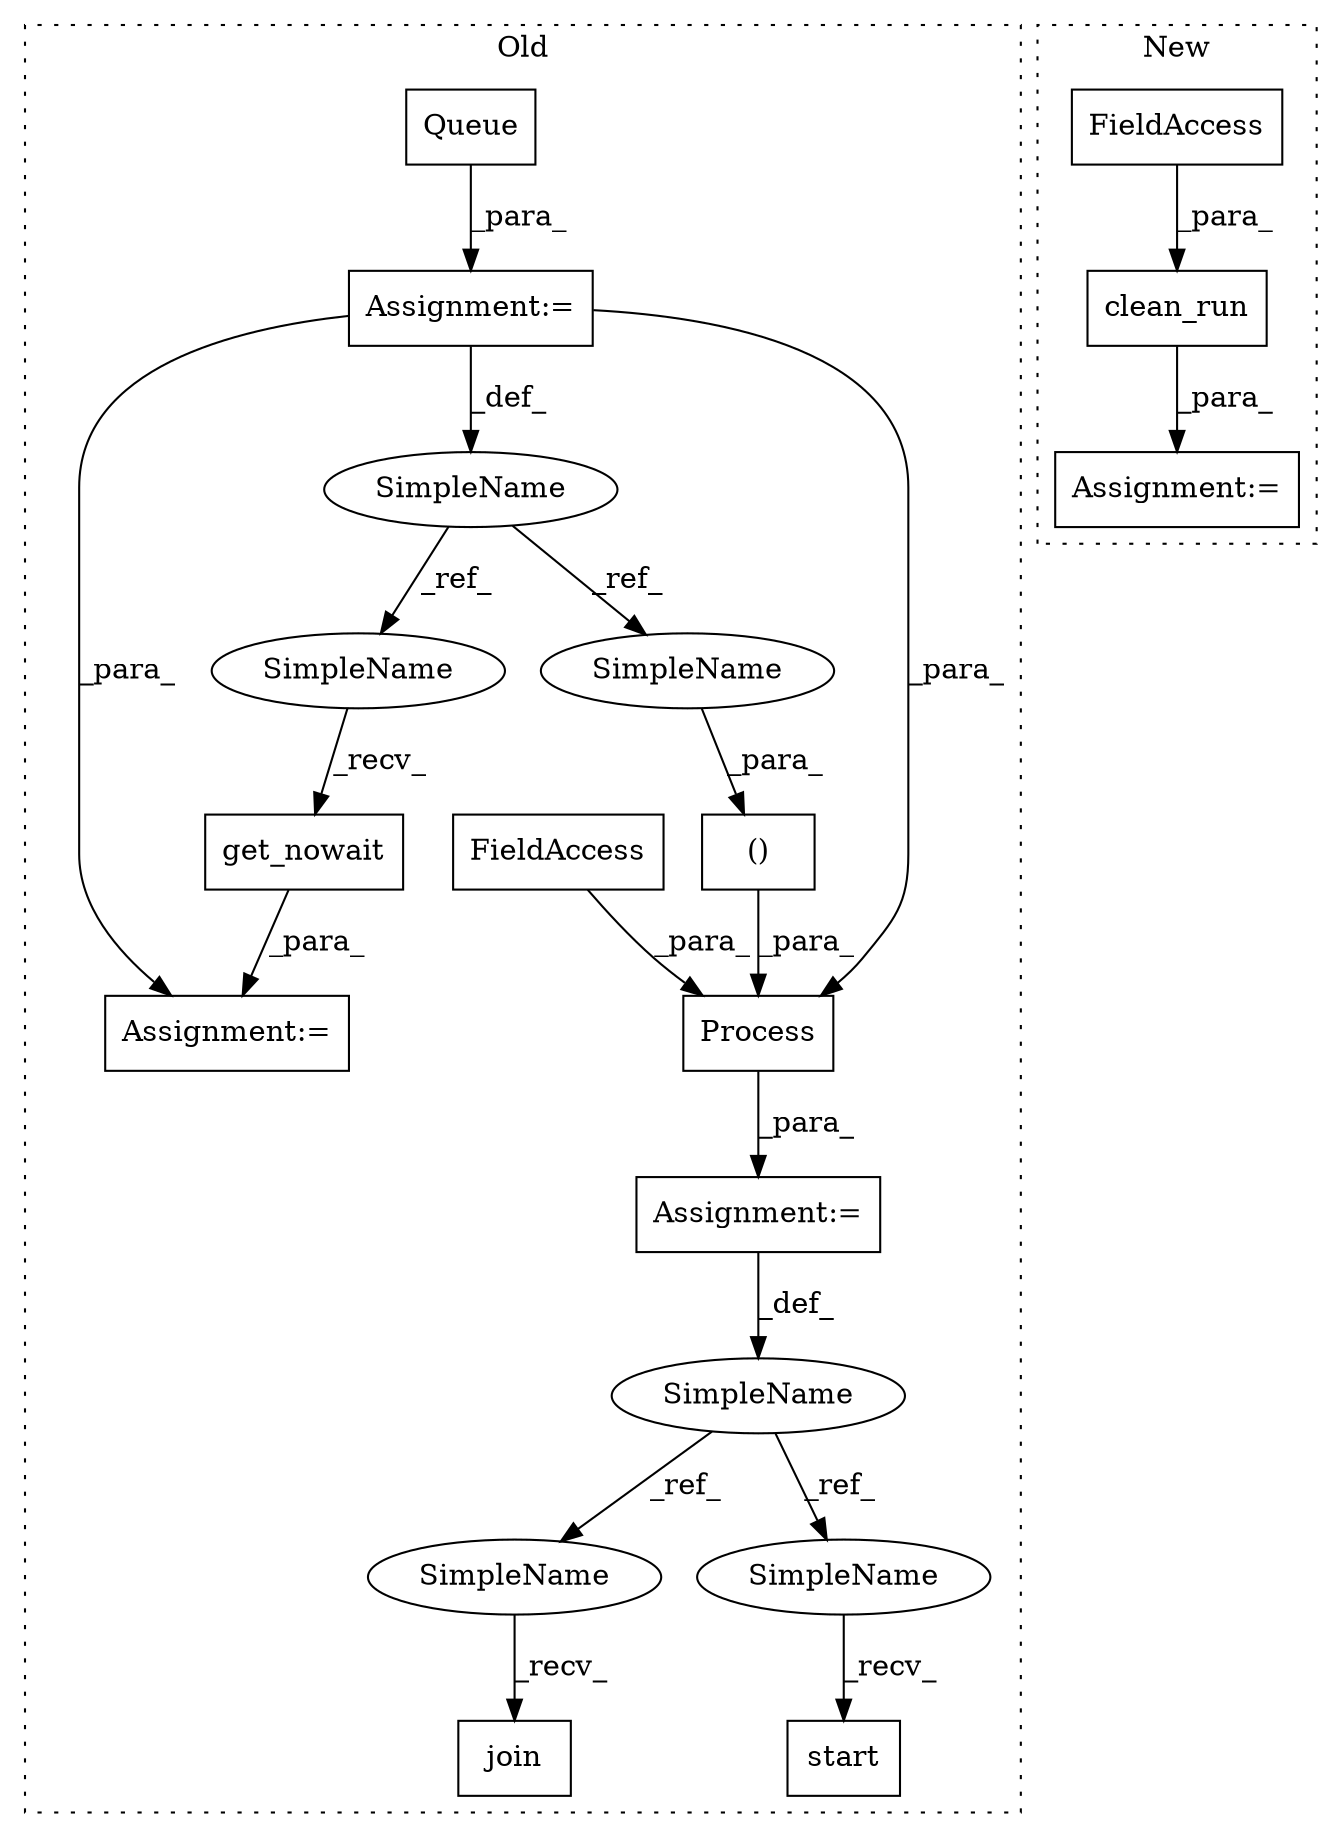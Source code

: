 digraph G {
subgraph cluster0 {
1 [label="()" a="106" s="16182" l="29" shape="box"];
3 [label="SimpleName" a="42" s="16141" l="5" shape="ellipse"];
4 [label="get_nowait" a="32" s="16327" l="12" shape="box"];
5 [label="start" a="32" s="16221" l="7" shape="box"];
6 [label="Process" a="32" s="16162,16211" l="8,2" shape="box"];
7 [label="FieldAccess" a="22" s="16170" l="6" shape="box"];
8 [label="join" a="32" s="16236" l="6" shape="box"];
9 [label="Queue" a="32" s="16147" l="7" shape="box"];
10 [label="Assignment:=" a="7" s="16320" l="1" shape="box"];
11 [label="Assignment:=" a="7" s="16146" l="1" shape="box"];
13 [label="SimpleName" a="42" s="16160" l="1" shape="ellipse"];
14 [label="Assignment:=" a="7" s="16161" l="1" shape="box"];
16 [label="SimpleName" a="42" s="16234" l="1" shape="ellipse"];
17 [label="SimpleName" a="42" s="16219" l="1" shape="ellipse"];
18 [label="SimpleName" a="42" s="16321" l="5" shape="ellipse"];
19 [label="SimpleName" a="42" s="16206" l="5" shape="ellipse"];
label = "Old";
style="dotted";
}
subgraph cluster1 {
2 [label="clean_run" a="32" s="13797,13815" l="10,1" shape="box"];
12 [label="FieldAccess" a="22" s="13807" l="8" shape="box"];
15 [label="Assignment:=" a="7" s="13796" l="1" shape="box"];
label = "New";
style="dotted";
}
1 -> 6 [label="_para_"];
2 -> 15 [label="_para_"];
3 -> 18 [label="_ref_"];
3 -> 19 [label="_ref_"];
4 -> 10 [label="_para_"];
6 -> 14 [label="_para_"];
7 -> 6 [label="_para_"];
9 -> 11 [label="_para_"];
11 -> 6 [label="_para_"];
11 -> 3 [label="_def_"];
11 -> 10 [label="_para_"];
12 -> 2 [label="_para_"];
13 -> 17 [label="_ref_"];
13 -> 16 [label="_ref_"];
14 -> 13 [label="_def_"];
16 -> 8 [label="_recv_"];
17 -> 5 [label="_recv_"];
18 -> 4 [label="_recv_"];
19 -> 1 [label="_para_"];
}
